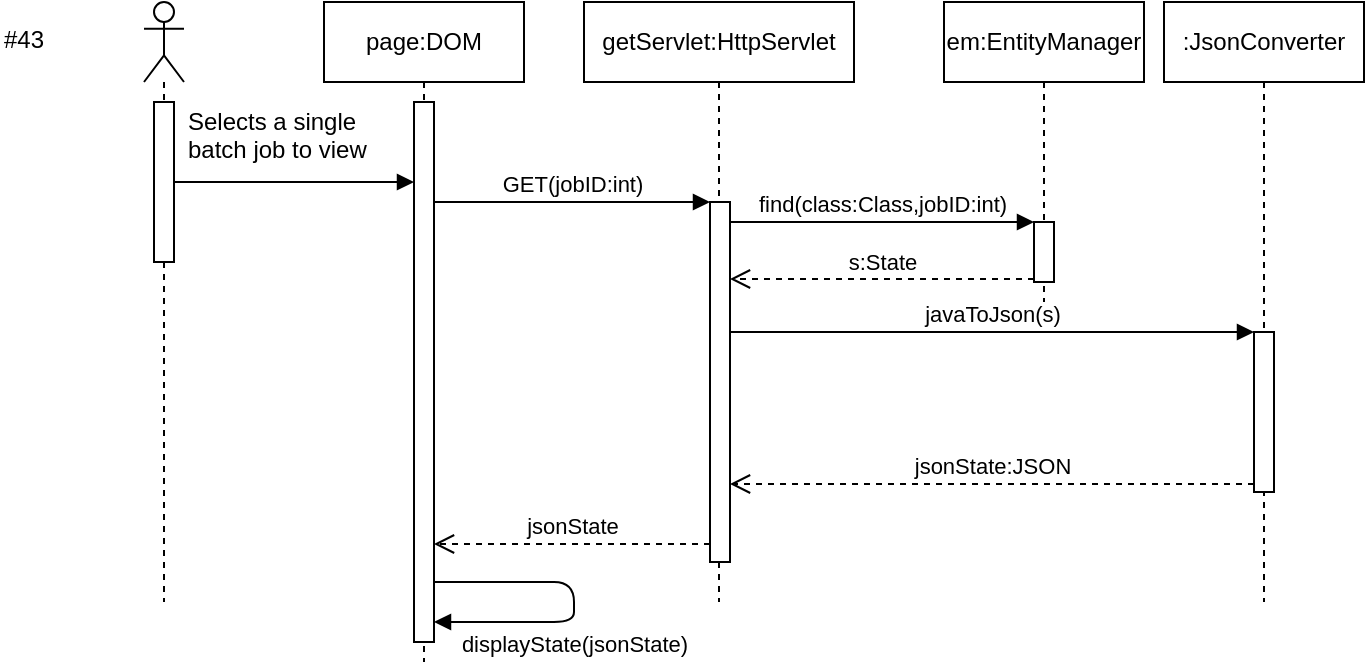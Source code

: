 <mxfile version="10.6.0"><diagram id="sszvaXx7nWRbN6fgyeih" name="Page-1"><mxGraphModel dx="1010" dy="501" grid="1" gridSize="10" guides="1" tooltips="1" connect="1" arrows="1" fold="1" page="1" pageScale="1" pageWidth="850" pageHeight="1100" math="0" shadow="0"><root><mxCell id="0"/><mxCell id="1" parent="0"/><mxCell id="pMUtf8WP-LXdSX7b_t1j-1" value="#43" style="text;html=1;resizable=0;points=[];autosize=1;align=left;verticalAlign=top;spacingTop=-4;" vertex="1" parent="1"><mxGeometry x="28" y="429" width="40" height="20" as="geometry"/></mxCell><mxCell id="pMUtf8WP-LXdSX7b_t1j-2" value="" style="shape=umlLifeline;participant=umlActor;perimeter=lifelinePerimeter;whiteSpace=wrap;html=1;container=1;collapsible=0;recursiveResize=0;verticalAlign=top;spacingTop=36;labelBackgroundColor=#ffffff;outlineConnect=0;" vertex="1" parent="1"><mxGeometry x="100" y="420" width="20" height="300" as="geometry"/></mxCell><mxCell id="pMUtf8WP-LXdSX7b_t1j-14" value="dispatch" style="html=1;verticalAlign=bottom;endArrow=block;" edge="1" parent="pMUtf8WP-LXdSX7b_t1j-2" target="pMUtf8WP-LXdSX7b_t1j-4"><mxGeometry x="0.76" y="70" width="80" relative="1" as="geometry"><mxPoint x="10" y="90" as="sourcePoint"/><mxPoint x="90" y="90" as="targetPoint"/><mxPoint as="offset"/></mxGeometry></mxCell><mxCell id="pMUtf8WP-LXdSX7b_t1j-6" value="" style="html=1;points=[];perimeter=orthogonalPerimeter;" vertex="1" parent="pMUtf8WP-LXdSX7b_t1j-2"><mxGeometry x="5" y="50" width="10" height="80" as="geometry"/></mxCell><mxCell id="pMUtf8WP-LXdSX7b_t1j-3" value="page:DOM" style="shape=umlLifeline;perimeter=lifelinePerimeter;whiteSpace=wrap;html=1;container=1;collapsible=0;recursiveResize=0;outlineConnect=0;" vertex="1" parent="1"><mxGeometry x="190" y="420" width="100" height="330" as="geometry"/></mxCell><mxCell id="pMUtf8WP-LXdSX7b_t1j-4" value="" style="html=1;points=[];perimeter=orthogonalPerimeter;" vertex="1" parent="pMUtf8WP-LXdSX7b_t1j-3"><mxGeometry x="45" y="50" width="10" height="270" as="geometry"/></mxCell><mxCell id="pMUtf8WP-LXdSX7b_t1j-10" value="Selects a single&amp;nbsp;&lt;br&gt;batch job to view&lt;br&gt;" style="text;html=1;resizable=0;points=[];autosize=1;align=left;verticalAlign=top;spacingTop=-4;" vertex="1" parent="1"><mxGeometry x="120" y="470" width="110" height="30" as="geometry"/></mxCell><mxCell id="pMUtf8WP-LXdSX7b_t1j-15" value="getServlet:HttpServlet" style="shape=umlLifeline;perimeter=lifelinePerimeter;whiteSpace=wrap;html=1;container=1;collapsible=0;recursiveResize=0;outlineConnect=0;" vertex="1" parent="1"><mxGeometry x="320" y="420" width="135" height="300" as="geometry"/></mxCell><mxCell id="pMUtf8WP-LXdSX7b_t1j-16" value="" style="html=1;points=[];perimeter=orthogonalPerimeter;" vertex="1" parent="pMUtf8WP-LXdSX7b_t1j-15"><mxGeometry x="63" y="100" width="10" height="180" as="geometry"/></mxCell><mxCell id="pMUtf8WP-LXdSX7b_t1j-17" value="GET(jobID:int)" style="html=1;verticalAlign=bottom;endArrow=block;entryX=0;entryY=0;" edge="1" target="pMUtf8WP-LXdSX7b_t1j-16" parent="1" source="pMUtf8WP-LXdSX7b_t1j-4"><mxGeometry relative="1" as="geometry"><mxPoint x="313" y="520" as="sourcePoint"/></mxGeometry></mxCell><mxCell id="pMUtf8WP-LXdSX7b_t1j-18" value="jsonState&lt;br&gt;" style="html=1;verticalAlign=bottom;endArrow=open;dashed=1;endSize=8;exitX=0;exitY=0.95;" edge="1" source="pMUtf8WP-LXdSX7b_t1j-16" parent="1" target="pMUtf8WP-LXdSX7b_t1j-4"><mxGeometry relative="1" as="geometry"><mxPoint x="313" y="596" as="targetPoint"/></mxGeometry></mxCell><mxCell id="pMUtf8WP-LXdSX7b_t1j-19" value="em:EntityManager" style="shape=umlLifeline;perimeter=lifelinePerimeter;whiteSpace=wrap;html=1;container=1;collapsible=0;recursiveResize=0;outlineConnect=0;" vertex="1" parent="1"><mxGeometry x="500" y="420" width="100" height="150" as="geometry"/></mxCell><mxCell id="pMUtf8WP-LXdSX7b_t1j-20" value="" style="html=1;points=[];perimeter=orthogonalPerimeter;" vertex="1" parent="pMUtf8WP-LXdSX7b_t1j-19"><mxGeometry x="45" y="110" width="10" height="30" as="geometry"/></mxCell><mxCell id="pMUtf8WP-LXdSX7b_t1j-21" value="find(class:Class,jobID:int)" style="html=1;verticalAlign=bottom;endArrow=block;entryX=0;entryY=0;" edge="1" target="pMUtf8WP-LXdSX7b_t1j-20" parent="1" source="pMUtf8WP-LXdSX7b_t1j-16"><mxGeometry relative="1" as="geometry"><mxPoint x="475" y="530" as="sourcePoint"/></mxGeometry></mxCell><mxCell id="pMUtf8WP-LXdSX7b_t1j-22" value="s:State" style="html=1;verticalAlign=bottom;endArrow=open;dashed=1;endSize=8;exitX=0;exitY=0.95;" edge="1" source="pMUtf8WP-LXdSX7b_t1j-20" parent="1" target="pMUtf8WP-LXdSX7b_t1j-16"><mxGeometry relative="1" as="geometry"><mxPoint x="475" y="606" as="targetPoint"/></mxGeometry></mxCell><mxCell id="pMUtf8WP-LXdSX7b_t1j-23" value=":JsonConverter" style="shape=umlLifeline;perimeter=lifelinePerimeter;whiteSpace=wrap;html=1;container=1;collapsible=0;recursiveResize=0;outlineConnect=0;" vertex="1" parent="1"><mxGeometry x="610" y="420" width="100" height="300" as="geometry"/></mxCell><mxCell id="pMUtf8WP-LXdSX7b_t1j-24" value="" style="html=1;points=[];perimeter=orthogonalPerimeter;" vertex="1" parent="pMUtf8WP-LXdSX7b_t1j-23"><mxGeometry x="45" y="165" width="10" height="80" as="geometry"/></mxCell><mxCell id="pMUtf8WP-LXdSX7b_t1j-25" value="javaToJson(s)" style="html=1;verticalAlign=bottom;endArrow=block;entryX=0;entryY=0;" edge="1" target="pMUtf8WP-LXdSX7b_t1j-24" parent="1" source="pMUtf8WP-LXdSX7b_t1j-16"><mxGeometry relative="1" as="geometry"><mxPoint x="585" y="585" as="sourcePoint"/></mxGeometry></mxCell><mxCell id="pMUtf8WP-LXdSX7b_t1j-26" value="jsonState:JSON" style="html=1;verticalAlign=bottom;endArrow=open;dashed=1;endSize=8;exitX=0;exitY=0.95;" edge="1" source="pMUtf8WP-LXdSX7b_t1j-24" parent="1" target="pMUtf8WP-LXdSX7b_t1j-16"><mxGeometry relative="1" as="geometry"><mxPoint x="585" y="661" as="targetPoint"/></mxGeometry></mxCell><mxCell id="pMUtf8WP-LXdSX7b_t1j-27" value="displayState(jsonState)" style="html=1;verticalAlign=bottom;endArrow=block;" edge="1" parent="1" target="pMUtf8WP-LXdSX7b_t1j-4"><mxGeometry x="0.125" y="20" width="80" relative="1" as="geometry"><mxPoint x="245" y="710" as="sourcePoint"/><mxPoint x="315" y="740" as="targetPoint"/><Array as="points"><mxPoint x="315" y="710"/><mxPoint x="315" y="730"/></Array><mxPoint as="offset"/></mxGeometry></mxCell></root></mxGraphModel></diagram></mxfile>
